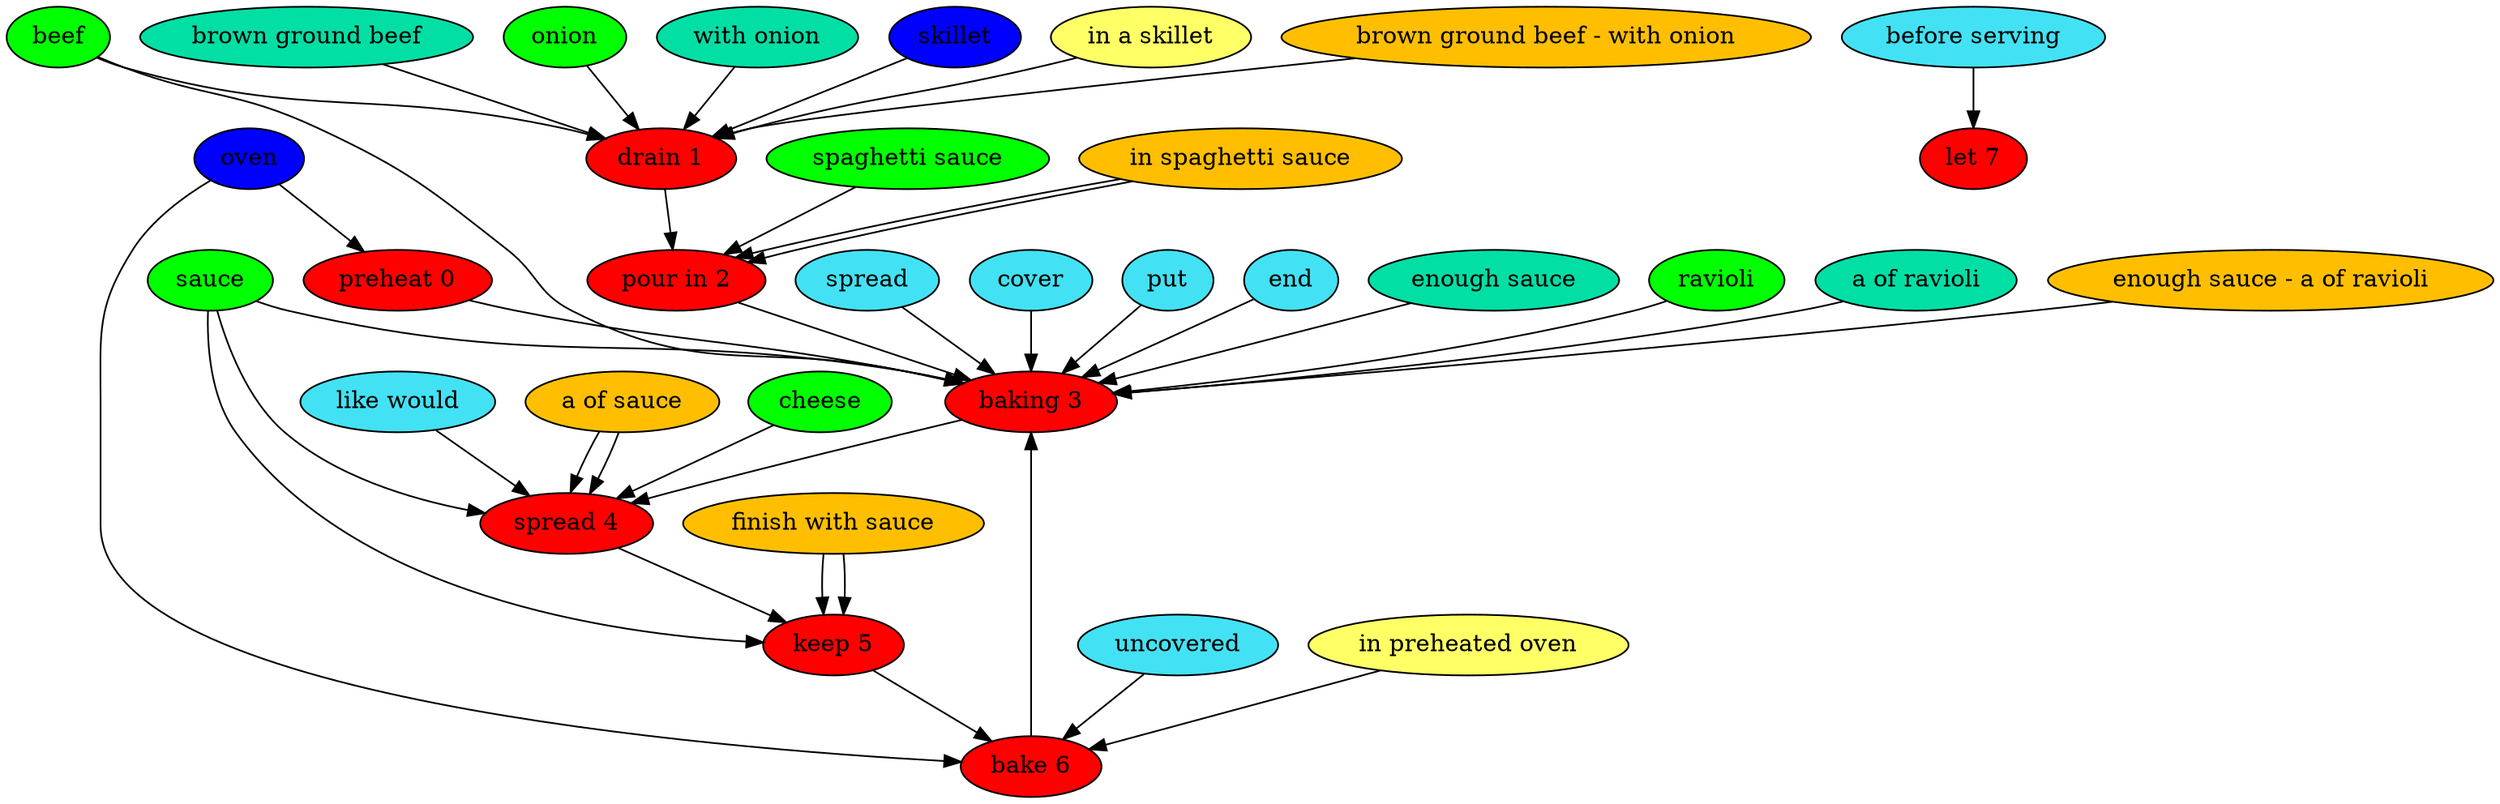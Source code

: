 digraph G {
"preheat 0" [style=filled, fillcolor=red];
oven [style=filled, fillcolor="#0000ff"];
oven -> "preheat 0";
"drain 1" [style=filled, fillcolor=red];
beef [style=filled, fillcolor=green];
beef -> "drain 1";
"brown ground beef" [style=filled, fillcolor="#01DFA5"];
"brown ground beef" -> "drain 1";
onion [style=filled, fillcolor=green];
onion -> "drain 1";
"with onion" [style=filled, fillcolor="#01DFA5"];
"with onion" -> "drain 1";
skillet [style=filled, fillcolor="#0000ff"];
skillet -> "drain 1";
"in a skillet" [style=filled, fillcolor="#ffff66"];
"in a skillet" -> "drain 1";
"brown ground beef - with onion" [style=filled, fillcolor="#FFBF00"];
"brown ground beef - with onion" -> "drain 1";
"pour in 2" [style=filled, fillcolor=red];
"spaghetti sauce" [style=filled, fillcolor=green];
"spaghetti sauce" -> "pour in 2";
"in spaghetti sauce" [style=filled, fillcolor="#01DFA5"];
"in spaghetti sauce" -> "pour in 2";
"in spaghetti sauce" [style=filled, fillcolor="#FFBF00"];
"in spaghetti sauce" -> "pour in 2";
"baking 3" [style=filled, fillcolor=red];
spread [style=filled, fillcolor="#42e2f4"];
spread -> "baking 3";
cover [style=filled, fillcolor="#42e2f4"];
cover -> "baking 3";
put [style=filled, fillcolor="#42e2f4"];
put -> "baking 3";
end [style=filled, fillcolor="#42e2f4"];
end -> "baking 3";
sauce [style=filled, fillcolor=green];
sauce -> "baking 3";
"enough sauce" [style=filled, fillcolor="#01DFA5"];
"enough sauce" -> "baking 3";
beef [style=filled, fillcolor=green];
beef -> "baking 3";
ravioli [style=filled, fillcolor=green];
ravioli -> "baking 3";
"a of ravioli" [style=filled, fillcolor="#01DFA5"];
"a of ravioli" -> "baking 3";
"enough sauce - a of ravioli" [style=filled, fillcolor="#FFBF00"];
"enough sauce - a of ravioli" -> "baking 3";
"spread 4" [style=filled, fillcolor=red];
"like would" [style=filled, fillcolor="#42e2f4"];
"like would" -> "spread 4";
sauce [style=filled, fillcolor=green];
sauce -> "spread 4";
"a of sauce" [style=filled, fillcolor="#01DFA5"];
"a of sauce" -> "spread 4";
cheese [style=filled, fillcolor=green];
cheese -> "spread 4";
"a of sauce" [style=filled, fillcolor="#FFBF00"];
"a of sauce" -> "spread 4";
"keep 5" [style=filled, fillcolor=red];
sauce [style=filled, fillcolor=green];
sauce -> "keep 5";
"finish with sauce" [style=filled, fillcolor="#01DFA5"];
"finish with sauce" -> "keep 5";
"finish with sauce" [style=filled, fillcolor="#FFBF00"];
"finish with sauce" -> "keep 5";
"bake 6" [style=filled, fillcolor=red];
uncovered [style=filled, fillcolor="#42e2f4"];
uncovered -> "bake 6";
oven [style=filled, fillcolor="#0000ff"];
oven -> "bake 6";
"in preheated oven" [style=filled, fillcolor="#ffff66"];
"in preheated oven" -> "bake 6";
"let 7" [style=filled, fillcolor=red];
"before serving" [style=filled, fillcolor="#42e2f4"];
"before serving" -> "let 7";
"preheat 0" -> "baking 3";
"drain 1" -> "pour in 2";
"pour in 2" -> "baking 3";
"baking 3" -> "spread 4";
"spread 4" -> "keep 5";
"keep 5" -> "bake 6";
"bake 6" -> "baking 3";
}
